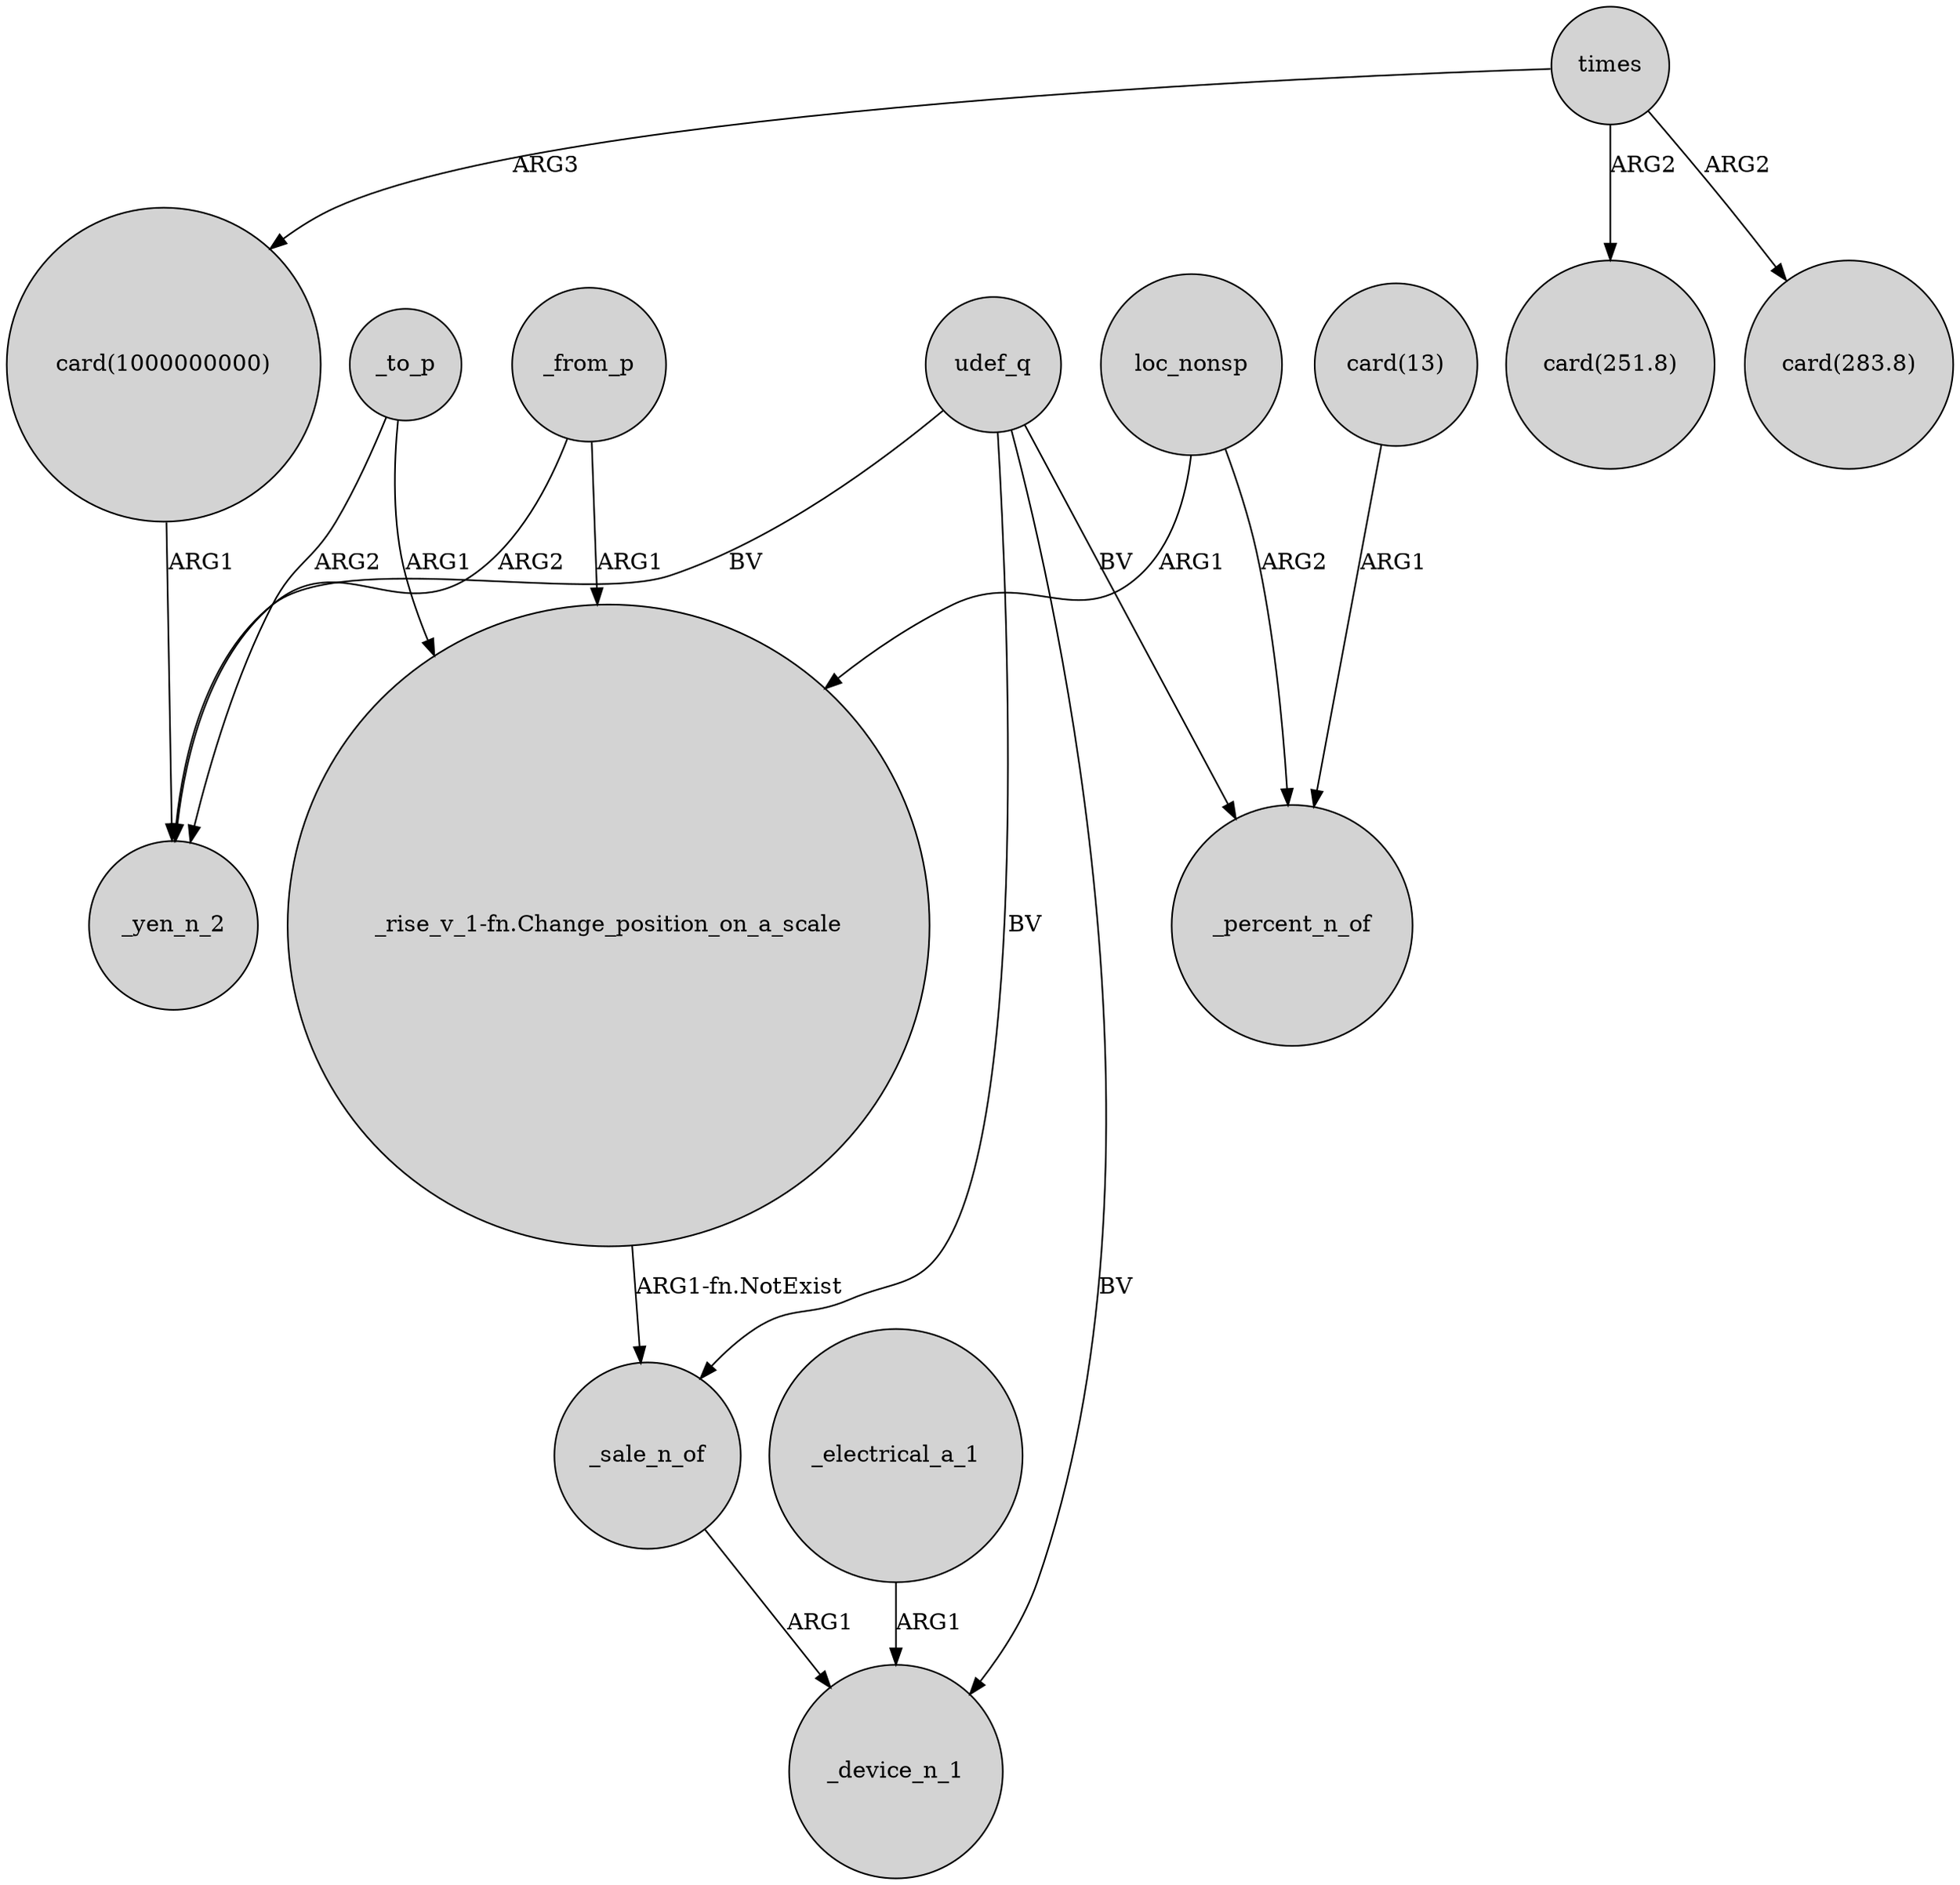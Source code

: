 digraph {
	node [shape=circle style=filled]
	_to_p -> _yen_n_2 [label=ARG2]
	udef_q -> _yen_n_2 [label=BV]
	"card(13)" -> _percent_n_of [label=ARG1]
	"card(1000000000)" -> _yen_n_2 [label=ARG1]
	times -> "card(251.8)" [label=ARG2]
	loc_nonsp -> _percent_n_of [label=ARG2]
	udef_q -> _percent_n_of [label=BV]
	loc_nonsp -> "_rise_v_1-fn.Change_position_on_a_scale" [label=ARG1]
	udef_q -> _device_n_1 [label=BV]
	_from_p -> _yen_n_2 [label=ARG2]
	_electrical_a_1 -> _device_n_1 [label=ARG1]
	_to_p -> "_rise_v_1-fn.Change_position_on_a_scale" [label=ARG1]
	_sale_n_of -> _device_n_1 [label=ARG1]
	"_rise_v_1-fn.Change_position_on_a_scale" -> _sale_n_of [label="ARG1-fn.NotExist"]
	times -> "card(1000000000)" [label=ARG3]
	_from_p -> "_rise_v_1-fn.Change_position_on_a_scale" [label=ARG1]
	udef_q -> _sale_n_of [label=BV]
	times -> "card(283.8)" [label=ARG2]
}
